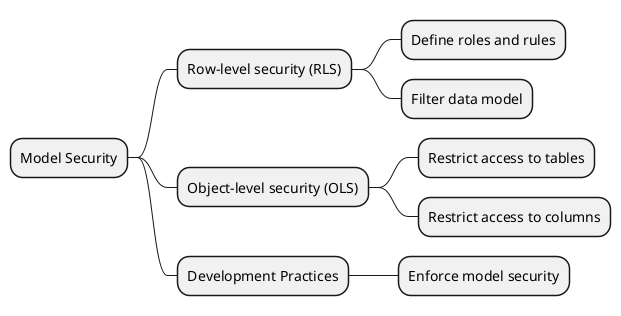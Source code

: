 @startmindmap
* Model Security
** Row-level security (RLS)
*** Define roles and rules
*** Filter data model
** Object-level security (OLS)
*** Restrict access to tables
*** Restrict access to columns
** Development Practices
*** Enforce model security
@endmindmap